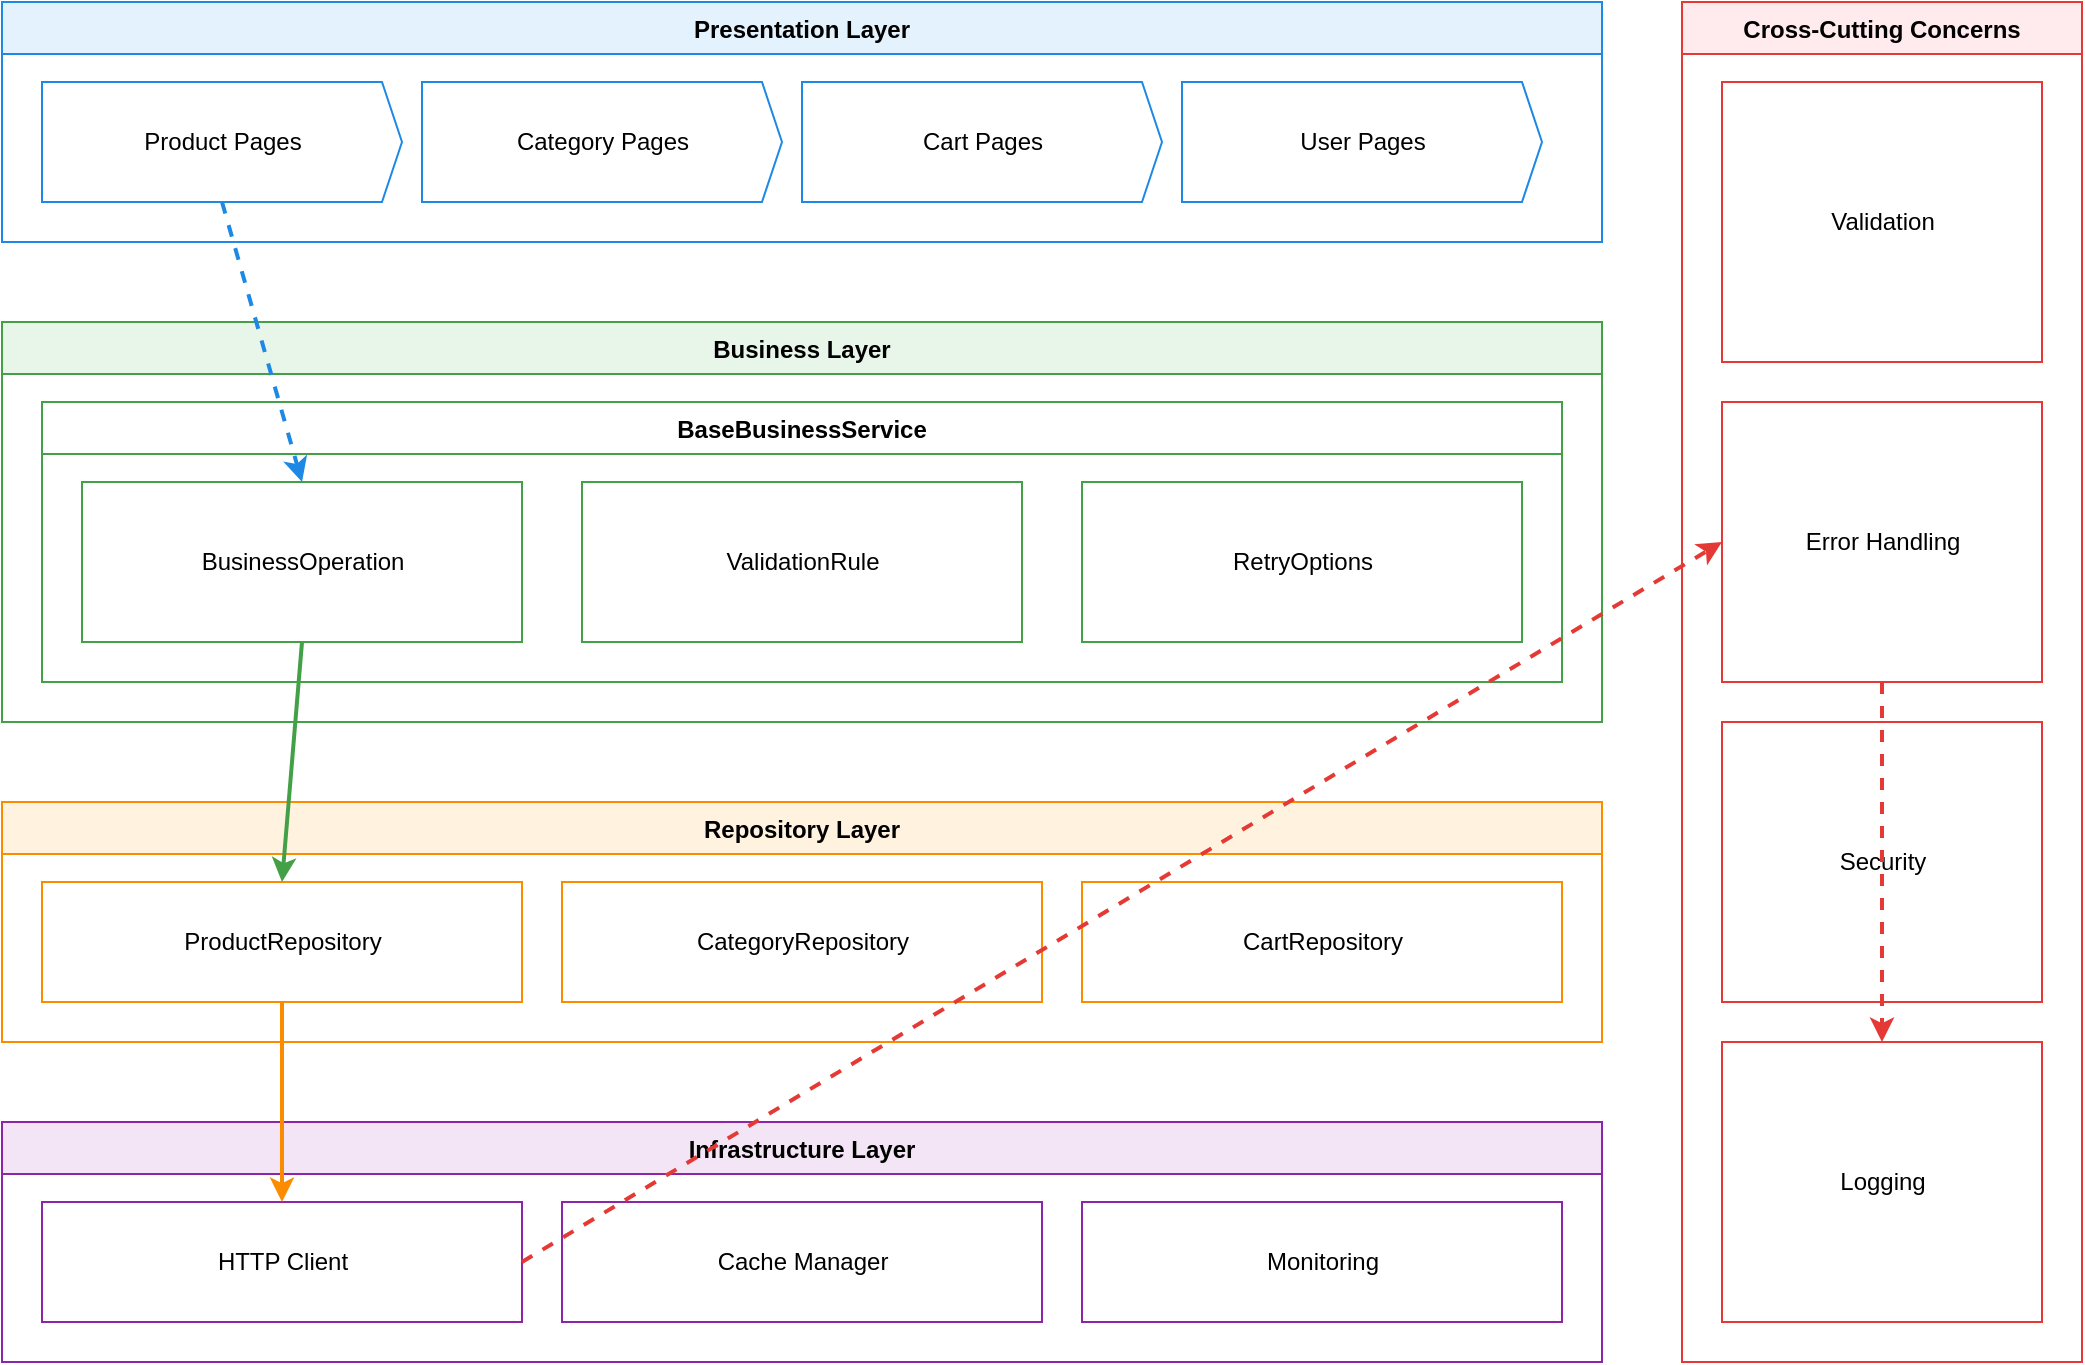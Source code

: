 <mxfile type="device">
<diagram id="e-commerce-architecture" name="E-Commerce Architecture">
<mxGraphModel dx="1422" dy="798" grid="1" gridSize="10" guides="1" tooltips="1" connect="1" arrows="1" fold="1" page="1" pageScale="1" pageWidth="1169" pageHeight="827" background="#ffffff">
<root>
<mxCell id="0"/>
<mxCell id="1" parent="0"/>

<!-- Layers -->
<!-- Presentation Layer -->
<mxCell id="presentation_layer" value="Presentation Layer" style="swimlane;fontStyle=1;align=center;verticalAlign=top;childLayout=stackLayout;horizontal=1;startSize=26;horizontalStack=0;resizeParent=1;resizeParentMax=0;resizeLast=0;collapsible=1;marginBottom=0;fillColor=#E3F2FD;strokeColor=#1E88E5;" parent="1" vertex="1">
    <mxGeometry x="40" y="40" width="800" height="120" as="geometry"/>
</mxCell>

<mxCell id="product_pages" value="Product Pages" style="html=1;shadow=0;dashed=0;align=center;verticalAlign=middle;shape=mxgraph.arrows2.arrow;dy=0;dx=10;notch=0;fillColor=#FFFFFF;strokeColor=#1E88E5;" parent="presentation_layer" vertex="1">
    <mxGeometry x="20" y="40" width="180" height="60" as="geometry"/>
</mxCell>

<mxCell id="category_pages" value="Category Pages" style="html=1;shadow=0;dashed=0;align=center;verticalAlign=middle;shape=mxgraph.arrows2.arrow;dy=0;dx=10;notch=0;fillColor=#FFFFFF;strokeColor=#1E88E5;" parent="presentation_layer" vertex="1">
    <mxGeometry x="210" y="40" width="180" height="60" as="geometry"/>
</mxCell>

<mxCell id="cart_pages" value="Cart Pages" style="html=1;shadow=0;dashed=0;align=center;verticalAlign=middle;shape=mxgraph.arrows2.arrow;dy=0;dx=10;notch=0;fillColor=#FFFFFF;strokeColor=#1E88E5;" parent="presentation_layer" vertex="1">
    <mxGeometry x="400" y="40" width="180" height="60" as="geometry"/>
</mxCell>

<mxCell id="user_pages" value="User Pages" style="html=1;shadow=0;dashed=0;align=center;verticalAlign=middle;shape=mxgraph.arrows2.arrow;dy=0;dx=10;notch=0;fillColor=#FFFFFF;strokeColor=#1E88E5;" parent="presentation_layer" vertex="1">
    <mxGeometry x="590" y="40" width="180" height="60" as="geometry"/>
</mxCell>

<!-- Business Layer -->
<mxCell id="business_layer" value="Business Layer" style="swimlane;fontStyle=1;align=center;verticalAlign=top;childLayout=stackLayout;horizontal=1;startSize=26;horizontalStack=0;resizeParent=1;resizeParentMax=0;resizeLast=0;collapsible=1;marginBottom=0;fillColor=#E8F5E9;strokeColor=#43A047;" parent="1" vertex="1">
    <mxGeometry x="40" y="200" width="800" height="200" as="geometry"/>
</mxCell>

<mxCell id="base_business" value="BaseBusinessService" style="swimlane;fontStyle=1;align=center;verticalAlign=top;childLayout=stackLayout;horizontal=1;startSize=26;horizontalStack=0;resizeParent=1;resizeParentMax=0;resizeLast=0;collapsible=1;marginBottom=0;fillColor=#FFFFFF;strokeColor=#43A047;" parent="business_layer" vertex="1">
    <mxGeometry x="20" y="40" width="760" height="140" as="geometry"/>
</mxCell>

<mxCell id="business_operation" value="BusinessOperation" style="html=1;fillColor=#FFFFFF;strokeColor=#43A047;" parent="base_business" vertex="1">
    <mxGeometry x="20" y="40" width="220" height="80" as="geometry"/>
</mxCell>

<mxCell id="validation_rule" value="ValidationRule" style="html=1;fillColor=#FFFFFF;strokeColor=#43A047;" parent="base_business" vertex="1">
    <mxGeometry x="270" y="40" width="220" height="80" as="geometry"/>
</mxCell>

<mxCell id="retry_options" value="RetryOptions" style="html=1;fillColor=#FFFFFF;strokeColor=#43A047;" parent="base_business" vertex="1">
    <mxGeometry x="520" y="40" width="220" height="80" as="geometry"/>
</mxCell>

<!-- Repository Layer -->
<mxCell id="repository_layer" value="Repository Layer" style="swimlane;fontStyle=1;align=center;verticalAlign=top;childLayout=stackLayout;horizontal=1;startSize=26;horizontalStack=0;resizeParent=1;resizeParentMax=0;resizeLast=0;collapsible=1;marginBottom=0;fillColor=#FFF3E0;strokeColor=#FB8C00;" parent="1" vertex="1">
    <mxGeometry x="40" y="440" width="800" height="120" as="geometry"/>
</mxCell>

<mxCell id="product_repository" value="ProductRepository" style="html=1;fillColor=#FFFFFF;strokeColor=#FB8C00;" parent="repository_layer" vertex="1">
    <mxGeometry x="20" y="40" width="240" height="60" as="geometry"/>
</mxCell>

<mxCell id="category_repository" value="CategoryRepository" style="html=1;fillColor=#FFFFFF;strokeColor=#FB8C00;" parent="repository_layer" vertex="1">
    <mxGeometry x="280" y="40" width="240" height="60" as="geometry"/>
</mxCell>

<mxCell id="cart_repository" value="CartRepository" style="html=1;fillColor=#FFFFFF;strokeColor=#FB8C00;" parent="repository_layer" vertex="1">
    <mxGeometry x="540" y="40" width="240" height="60" as="geometry"/>
</mxCell>

<!-- Infrastructure Layer -->
<mxCell id="infrastructure_layer" value="Infrastructure Layer" style="swimlane;fontStyle=1;align=center;verticalAlign=top;childLayout=stackLayout;horizontal=1;startSize=26;horizontalStack=0;resizeParent=1;resizeParentMax=0;resizeLast=0;collapsible=1;marginBottom=0;fillColor=#F3E5F5;strokeColor=#8E24AA;" parent="1" vertex="1">
    <mxGeometry x="40" y="600" width="800" height="120" as="geometry"/>
</mxCell>

<mxCell id="http_client" value="HTTP Client" style="html=1;fillColor=#FFFFFF;strokeColor=#8E24AA;" parent="infrastructure_layer" vertex="1">
    <mxGeometry x="20" y="40" width="240" height="60" as="geometry"/>
</mxCell>

<mxCell id="cache_manager" value="Cache Manager" style="html=1;fillColor=#FFFFFF;strokeColor=#8E24AA;" parent="infrastructure_layer" vertex="1">
    <mxGeometry x="280" y="40" width="240" height="60" as="geometry"/>
</mxCell>

<mxCell id="monitoring" value="Monitoring" style="html=1;fillColor=#FFFFFF;strokeColor=#8E24AA;" parent="infrastructure_layer" vertex="1">
    <mxGeometry x="540" y="40" width="240" height="60" as="geometry"/>
</mxCell>

<!-- Cross-Cutting Concerns -->
<mxCell id="cross_cutting" value="Cross-Cutting Concerns" style="swimlane;fontStyle=1;align=center;verticalAlign=top;childLayout=stackLayout;horizontal=1;startSize=26;horizontalStack=0;resizeParent=1;resizeParentMax=0;resizeLast=0;collapsible=1;marginBottom=0;fillColor=#FFEBEE;strokeColor=#E53935;" parent="1" vertex="1">
    <mxGeometry x="880" y="40" width="200" height="680" as="geometry"/>
</mxCell>

<mxCell id="validation" value="Validation" style="html=1;fillColor=#FFFFFF;strokeColor=#E53935;" parent="cross_cutting" vertex="1">
    <mxGeometry x="20" y="40" width="160" height="140" as="geometry"/>
</mxCell>

<mxCell id="error_handling" value="Error Handling" style="html=1;fillColor=#FFFFFF;strokeColor=#E53935;" parent="cross_cutting" vertex="1">
    <mxGeometry x="20" y="200" width="160" height="140" as="geometry"/>
</mxCell>

<mxCell id="security" value="Security" style="html=1;fillColor=#FFFFFF;strokeColor=#E53935;" parent="cross_cutting" vertex="1">
    <mxGeometry x="20" y="360" width="160" height="140" as="geometry"/>
</mxCell>

<mxCell id="logging" value="Logging" style="html=1;fillColor=#FFFFFF;strokeColor=#E53935;" parent="cross_cutting" vertex="1">
    <mxGeometry x="20" y="520" width="160" height="140" as="geometry"/>
</mxCell>

<!-- Connections -->
<!-- Normal Flow -->
<mxCell id="normal_flow_1" value="" style="endArrow=classic;html=1;strokeColor=#1E88E5;strokeWidth=2;dashed=1;exitX=0.5;exitY=1;entryX=0.5;entryY=0;" parent="1" source="product_pages" target="business_operation" edge="1">
    <mxGeometry relative="1" as="geometry"/>
</mxCell>

<mxCell id="normal_flow_2" value="" style="endArrow=classic;html=1;strokeColor=#43A047;strokeWidth=2;exitX=0.5;exitY=1;entryX=0.5;entryY=0;" parent="1" source="business_operation" target="product_repository" edge="1">
    <mxGeometry relative="1" as="geometry"/>
</mxCell>

<mxCell id="normal_flow_3" value="" style="endArrow=classic;html=1;strokeColor=#FB8C00;strokeWidth=2;exitX=0.5;exitY=1;entryX=0.5;entryY=0;" parent="1" source="product_repository" target="http_client" edge="1">
    <mxGeometry relative="1" as="geometry"/>
</mxCell>

<!-- Error Flow -->
<mxCell id="error_flow_1" value="" style="endArrow=classic;html=1;strokeColor=#E53935;strokeWidth=2;dashed=1;exitX=1;exitY=0.5;entryX=0;entryY=0.5;" parent="1" source="http_client" target="error_handling" edge="1">
    <mxGeometry relative="1" as="geometry"/>
</mxCell>

<mxCell id="error_flow_2" value="" style="endArrow=classic;html=1;strokeColor=#E53935;strokeWidth=2;dashed=1;exitX=0.5;exitY=1;entryX=0.5;entryY=0;" parent="1" source="error_handling" target="logging" edge="1">
    <mxGeometry relative="1" as="geometry"/>
</mxCell>

</root>
</mxGraphModel>
</diagram>
</mxfile>
